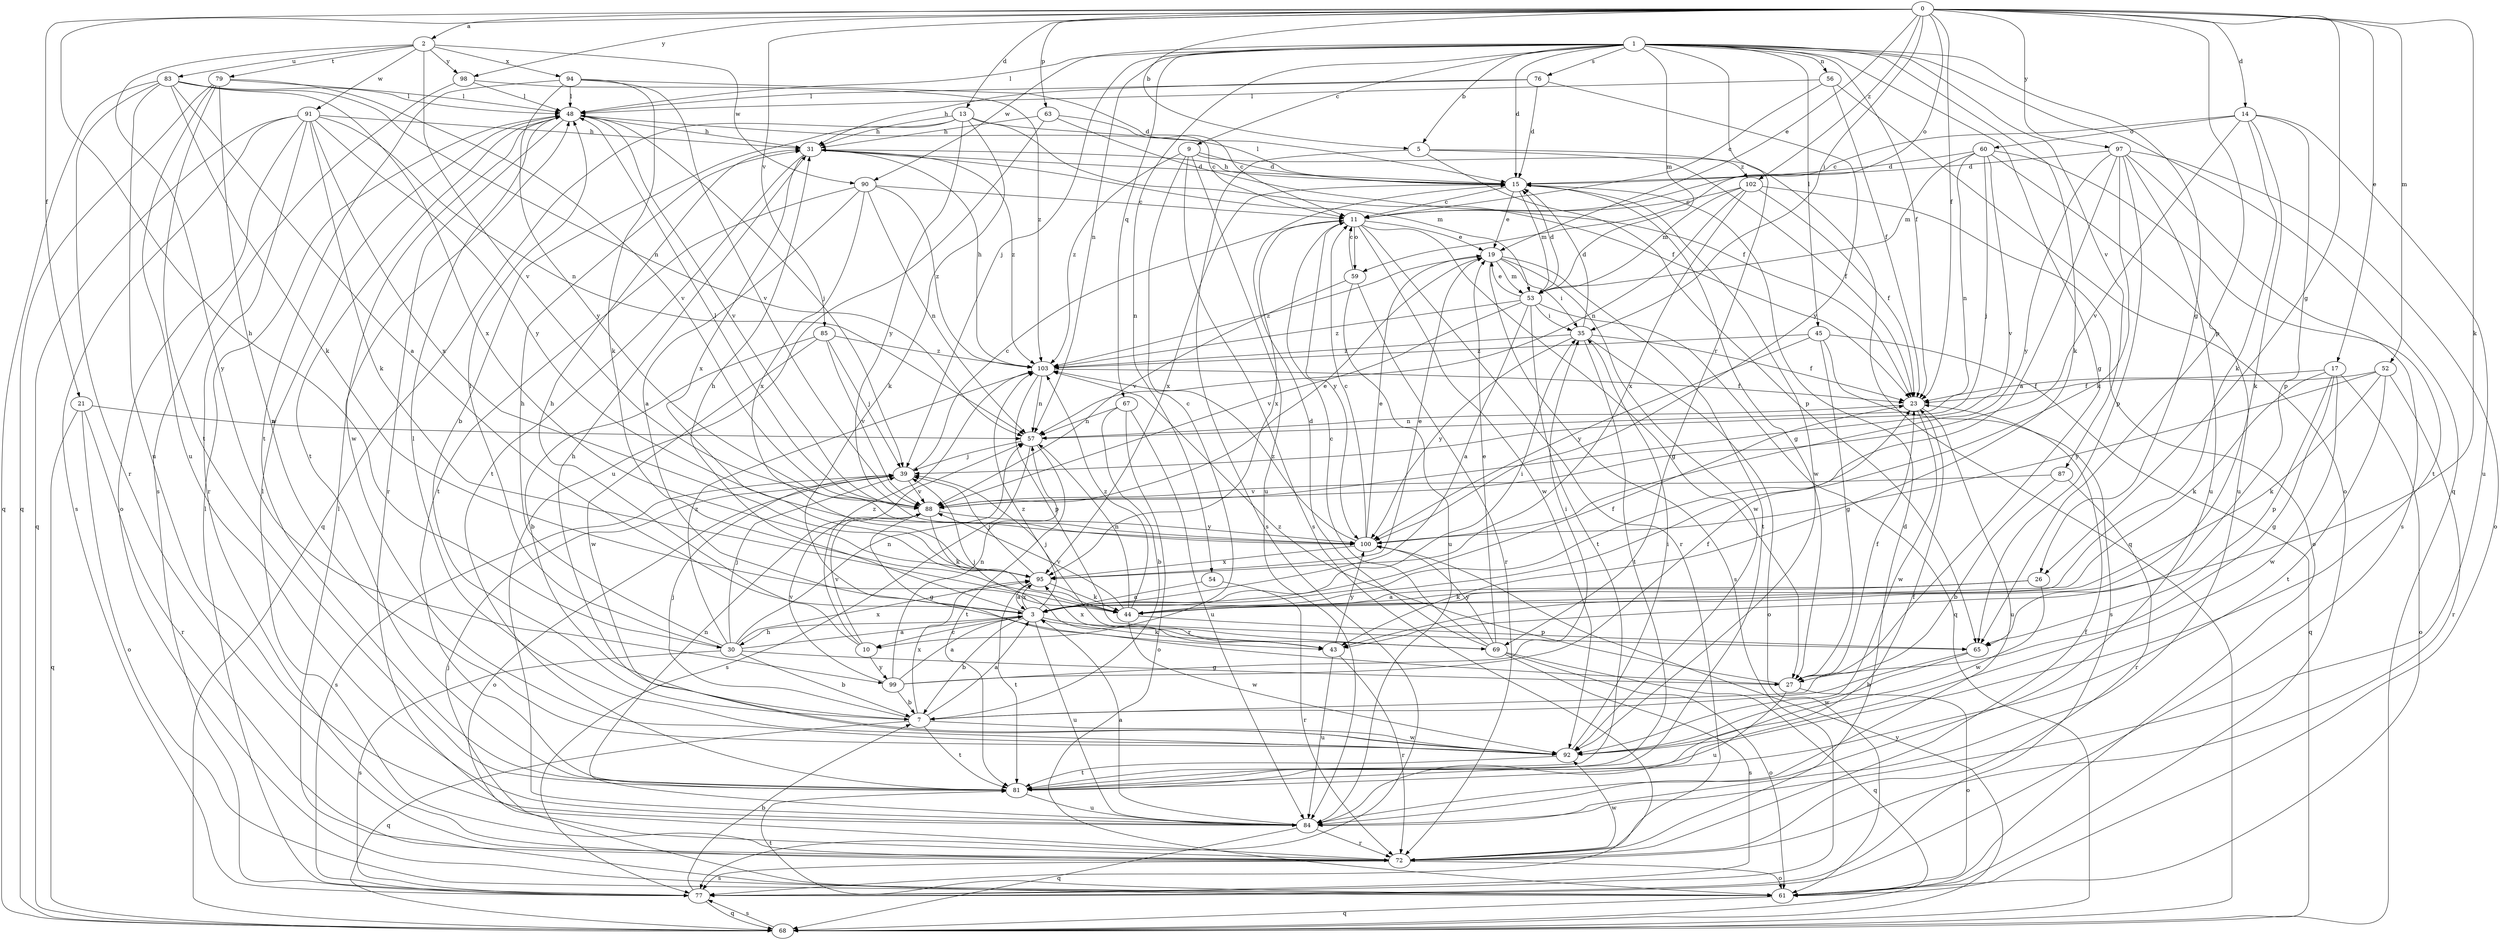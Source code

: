 strict digraph  {
0;
1;
2;
3;
5;
7;
9;
10;
11;
13;
14;
15;
17;
19;
21;
23;
26;
27;
30;
31;
35;
39;
43;
44;
45;
48;
52;
53;
54;
56;
57;
59;
60;
61;
63;
65;
67;
68;
69;
72;
76;
77;
79;
81;
83;
84;
85;
87;
88;
90;
91;
92;
94;
95;
97;
98;
99;
100;
102;
103;
0 -> 2  [label=a];
0 -> 5  [label=b];
0 -> 13  [label=d];
0 -> 14  [label=d];
0 -> 17  [label=e];
0 -> 19  [label=e];
0 -> 21  [label=f];
0 -> 23  [label=f];
0 -> 26  [label=g];
0 -> 30  [label=h];
0 -> 35  [label=i];
0 -> 43  [label=k];
0 -> 52  [label=m];
0 -> 59  [label=o];
0 -> 63  [label=p];
0 -> 65  [label=p];
0 -> 85  [label=v];
0 -> 97  [label=y];
0 -> 98  [label=y];
0 -> 102  [label=z];
1 -> 5  [label=b];
1 -> 9  [label=c];
1 -> 15  [label=d];
1 -> 23  [label=f];
1 -> 26  [label=g];
1 -> 27  [label=g];
1 -> 39  [label=j];
1 -> 43  [label=k];
1 -> 45  [label=l];
1 -> 48  [label=l];
1 -> 53  [label=m];
1 -> 54  [label=n];
1 -> 56  [label=n];
1 -> 57  [label=n];
1 -> 67  [label=q];
1 -> 68  [label=q];
1 -> 69  [label=r];
1 -> 76  [label=s];
1 -> 87  [label=v];
1 -> 90  [label=w];
2 -> 79  [label=t];
2 -> 83  [label=u];
2 -> 88  [label=v];
2 -> 90  [label=w];
2 -> 91  [label=w];
2 -> 94  [label=x];
2 -> 98  [label=y];
2 -> 99  [label=y];
3 -> 7  [label=b];
3 -> 10  [label=c];
3 -> 23  [label=f];
3 -> 30  [label=h];
3 -> 31  [label=h];
3 -> 35  [label=i];
3 -> 39  [label=j];
3 -> 43  [label=k];
3 -> 69  [label=r];
3 -> 84  [label=u];
3 -> 95  [label=x];
5 -> 23  [label=f];
5 -> 65  [label=p];
5 -> 77  [label=s];
5 -> 102  [label=z];
7 -> 3  [label=a];
7 -> 39  [label=j];
7 -> 68  [label=q];
7 -> 81  [label=t];
7 -> 92  [label=w];
7 -> 95  [label=x];
9 -> 10  [label=c];
9 -> 15  [label=d];
9 -> 68  [label=q];
9 -> 77  [label=s];
9 -> 84  [label=u];
9 -> 103  [label=z];
10 -> 31  [label=h];
10 -> 88  [label=v];
10 -> 99  [label=y];
10 -> 103  [label=z];
11 -> 19  [label=e];
11 -> 27  [label=g];
11 -> 59  [label=o];
11 -> 72  [label=r];
11 -> 92  [label=w];
11 -> 95  [label=x];
11 -> 100  [label=y];
13 -> 7  [label=b];
13 -> 11  [label=c];
13 -> 23  [label=f];
13 -> 31  [label=h];
13 -> 43  [label=k];
13 -> 68  [label=q];
13 -> 100  [label=y];
14 -> 11  [label=c];
14 -> 43  [label=k];
14 -> 44  [label=k];
14 -> 60  [label=o];
14 -> 65  [label=p];
14 -> 84  [label=u];
14 -> 88  [label=v];
15 -> 11  [label=c];
15 -> 19  [label=e];
15 -> 27  [label=g];
15 -> 31  [label=h];
15 -> 48  [label=l];
15 -> 53  [label=m];
15 -> 92  [label=w];
15 -> 95  [label=x];
17 -> 23  [label=f];
17 -> 27  [label=g];
17 -> 44  [label=k];
17 -> 61  [label=o];
17 -> 65  [label=p];
17 -> 92  [label=w];
19 -> 35  [label=i];
19 -> 53  [label=m];
19 -> 77  [label=s];
19 -> 81  [label=t];
19 -> 92  [label=w];
19 -> 103  [label=z];
21 -> 57  [label=n];
21 -> 61  [label=o];
21 -> 68  [label=q];
21 -> 72  [label=r];
23 -> 57  [label=n];
23 -> 84  [label=u];
23 -> 92  [label=w];
26 -> 3  [label=a];
26 -> 44  [label=k];
26 -> 92  [label=w];
27 -> 23  [label=f];
27 -> 61  [label=o];
27 -> 84  [label=u];
27 -> 103  [label=z];
30 -> 3  [label=a];
30 -> 7  [label=b];
30 -> 27  [label=g];
30 -> 31  [label=h];
30 -> 39  [label=j];
30 -> 48  [label=l];
30 -> 57  [label=n];
30 -> 77  [label=s];
30 -> 95  [label=x];
30 -> 103  [label=z];
31 -> 15  [label=d];
31 -> 53  [label=m];
31 -> 81  [label=t];
31 -> 95  [label=x];
31 -> 103  [label=z];
35 -> 15  [label=d];
35 -> 23  [label=f];
35 -> 61  [label=o];
35 -> 81  [label=t];
35 -> 100  [label=y];
35 -> 103  [label=z];
39 -> 11  [label=c];
39 -> 61  [label=o];
39 -> 77  [label=s];
39 -> 88  [label=v];
43 -> 39  [label=j];
43 -> 72  [label=r];
43 -> 84  [label=u];
43 -> 95  [label=x];
43 -> 100  [label=y];
44 -> 57  [label=n];
44 -> 65  [label=p];
44 -> 88  [label=v];
44 -> 92  [label=w];
44 -> 103  [label=z];
45 -> 27  [label=g];
45 -> 68  [label=q];
45 -> 77  [label=s];
45 -> 100  [label=y];
45 -> 103  [label=z];
48 -> 31  [label=h];
48 -> 39  [label=j];
48 -> 72  [label=r];
48 -> 81  [label=t];
48 -> 88  [label=v];
48 -> 92  [label=w];
52 -> 23  [label=f];
52 -> 44  [label=k];
52 -> 72  [label=r];
52 -> 81  [label=t];
52 -> 100  [label=y];
53 -> 3  [label=a];
53 -> 15  [label=d];
53 -> 19  [label=e];
53 -> 35  [label=i];
53 -> 68  [label=q];
53 -> 81  [label=t];
53 -> 88  [label=v];
53 -> 103  [label=z];
54 -> 3  [label=a];
54 -> 72  [label=r];
56 -> 11  [label=c];
56 -> 23  [label=f];
56 -> 48  [label=l];
56 -> 61  [label=o];
57 -> 39  [label=j];
57 -> 77  [label=s];
57 -> 81  [label=t];
59 -> 11  [label=c];
59 -> 72  [label=r];
59 -> 84  [label=u];
59 -> 88  [label=v];
60 -> 15  [label=d];
60 -> 39  [label=j];
60 -> 53  [label=m];
60 -> 57  [label=n];
60 -> 81  [label=t];
60 -> 84  [label=u];
60 -> 88  [label=v];
61 -> 48  [label=l];
61 -> 68  [label=q];
61 -> 81  [label=t];
63 -> 11  [label=c];
63 -> 23  [label=f];
63 -> 31  [label=h];
63 -> 84  [label=u];
65 -> 7  [label=b];
65 -> 92  [label=w];
67 -> 7  [label=b];
67 -> 57  [label=n];
67 -> 61  [label=o];
67 -> 84  [label=u];
68 -> 77  [label=s];
68 -> 100  [label=y];
69 -> 11  [label=c];
69 -> 15  [label=d];
69 -> 19  [label=e];
69 -> 61  [label=o];
69 -> 68  [label=q];
69 -> 77  [label=s];
69 -> 100  [label=y];
69 -> 103  [label=z];
72 -> 15  [label=d];
72 -> 23  [label=f];
72 -> 39  [label=j];
72 -> 48  [label=l];
72 -> 61  [label=o];
72 -> 77  [label=s];
72 -> 92  [label=w];
76 -> 15  [label=d];
76 -> 31  [label=h];
76 -> 48  [label=l];
76 -> 100  [label=y];
77 -> 7  [label=b];
77 -> 48  [label=l];
77 -> 68  [label=q];
79 -> 48  [label=l];
79 -> 68  [label=q];
79 -> 81  [label=t];
79 -> 84  [label=u];
79 -> 88  [label=v];
79 -> 92  [label=w];
81 -> 23  [label=f];
81 -> 84  [label=u];
83 -> 3  [label=a];
83 -> 44  [label=k];
83 -> 48  [label=l];
83 -> 57  [label=n];
83 -> 68  [label=q];
83 -> 72  [label=r];
83 -> 84  [label=u];
83 -> 95  [label=x];
84 -> 3  [label=a];
84 -> 57  [label=n];
84 -> 68  [label=q];
84 -> 72  [label=r];
85 -> 7  [label=b];
85 -> 39  [label=j];
85 -> 88  [label=v];
85 -> 92  [label=w];
85 -> 103  [label=z];
87 -> 7  [label=b];
87 -> 72  [label=r];
87 -> 88  [label=v];
88 -> 19  [label=e];
88 -> 27  [label=g];
88 -> 44  [label=k];
88 -> 48  [label=l];
88 -> 100  [label=y];
90 -> 3  [label=a];
90 -> 11  [label=c];
90 -> 57  [label=n];
90 -> 81  [label=t];
90 -> 95  [label=x];
90 -> 103  [label=z];
91 -> 31  [label=h];
91 -> 44  [label=k];
91 -> 57  [label=n];
91 -> 61  [label=o];
91 -> 68  [label=q];
91 -> 72  [label=r];
91 -> 77  [label=s];
91 -> 95  [label=x];
91 -> 100  [label=y];
92 -> 31  [label=h];
92 -> 35  [label=i];
92 -> 48  [label=l];
92 -> 81  [label=t];
94 -> 15  [label=d];
94 -> 44  [label=k];
94 -> 48  [label=l];
94 -> 81  [label=t];
94 -> 88  [label=v];
94 -> 100  [label=y];
95 -> 3  [label=a];
95 -> 19  [label=e];
95 -> 39  [label=j];
95 -> 44  [label=k];
95 -> 81  [label=t];
97 -> 3  [label=a];
97 -> 15  [label=d];
97 -> 44  [label=k];
97 -> 61  [label=o];
97 -> 65  [label=p];
97 -> 77  [label=s];
97 -> 84  [label=u];
97 -> 100  [label=y];
98 -> 48  [label=l];
98 -> 77  [label=s];
98 -> 103  [label=z];
99 -> 3  [label=a];
99 -> 7  [label=b];
99 -> 23  [label=f];
99 -> 35  [label=i];
99 -> 57  [label=n];
99 -> 88  [label=v];
100 -> 11  [label=c];
100 -> 19  [label=e];
100 -> 95  [label=x];
100 -> 103  [label=z];
102 -> 11  [label=c];
102 -> 23  [label=f];
102 -> 53  [label=m];
102 -> 57  [label=n];
102 -> 61  [label=o];
102 -> 95  [label=x];
103 -> 23  [label=f];
103 -> 31  [label=h];
103 -> 57  [label=n];
103 -> 65  [label=p];
}
